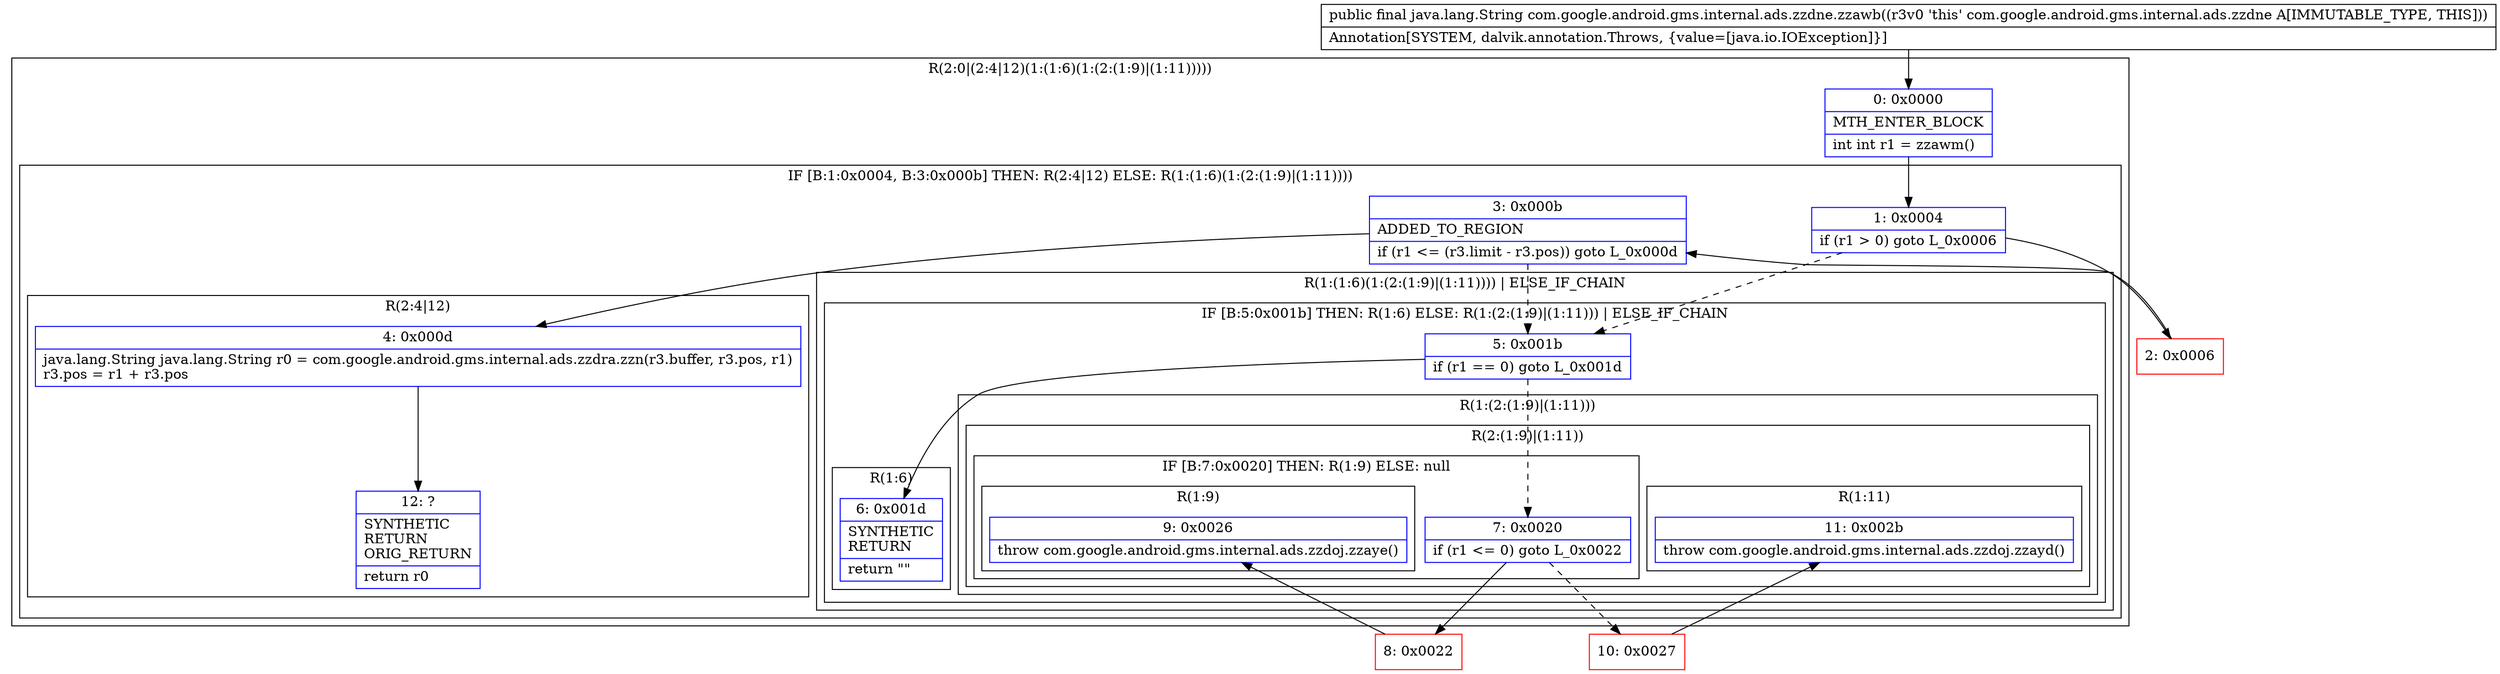 digraph "CFG forcom.google.android.gms.internal.ads.zzdne.zzawb()Ljava\/lang\/String;" {
subgraph cluster_Region_759996371 {
label = "R(2:0|(2:4|12)(1:(1:6)(1:(2:(1:9)|(1:11)))))";
node [shape=record,color=blue];
Node_0 [shape=record,label="{0\:\ 0x0000|MTH_ENTER_BLOCK\l|int int r1 = zzawm()\l}"];
subgraph cluster_IfRegion_723056842 {
label = "IF [B:1:0x0004, B:3:0x000b] THEN: R(2:4|12) ELSE: R(1:(1:6)(1:(2:(1:9)|(1:11))))";
node [shape=record,color=blue];
Node_1 [shape=record,label="{1\:\ 0x0004|if (r1 \> 0) goto L_0x0006\l}"];
Node_3 [shape=record,label="{3\:\ 0x000b|ADDED_TO_REGION\l|if (r1 \<= (r3.limit \- r3.pos)) goto L_0x000d\l}"];
subgraph cluster_Region_1888269457 {
label = "R(2:4|12)";
node [shape=record,color=blue];
Node_4 [shape=record,label="{4\:\ 0x000d|java.lang.String java.lang.String r0 = com.google.android.gms.internal.ads.zzdra.zzn(r3.buffer, r3.pos, r1)\lr3.pos = r1 + r3.pos\l}"];
Node_12 [shape=record,label="{12\:\ ?|SYNTHETIC\lRETURN\lORIG_RETURN\l|return r0\l}"];
}
subgraph cluster_Region_588589860 {
label = "R(1:(1:6)(1:(2:(1:9)|(1:11)))) | ELSE_IF_CHAIN\l";
node [shape=record,color=blue];
subgraph cluster_IfRegion_569681609 {
label = "IF [B:5:0x001b] THEN: R(1:6) ELSE: R(1:(2:(1:9)|(1:11))) | ELSE_IF_CHAIN\l";
node [shape=record,color=blue];
Node_5 [shape=record,label="{5\:\ 0x001b|if (r1 == 0) goto L_0x001d\l}"];
subgraph cluster_Region_335781911 {
label = "R(1:6)";
node [shape=record,color=blue];
Node_6 [shape=record,label="{6\:\ 0x001d|SYNTHETIC\lRETURN\l|return \"\"\l}"];
}
subgraph cluster_Region_1380138093 {
label = "R(1:(2:(1:9)|(1:11)))";
node [shape=record,color=blue];
subgraph cluster_Region_313088098 {
label = "R(2:(1:9)|(1:11))";
node [shape=record,color=blue];
subgraph cluster_IfRegion_1745819427 {
label = "IF [B:7:0x0020] THEN: R(1:9) ELSE: null";
node [shape=record,color=blue];
Node_7 [shape=record,label="{7\:\ 0x0020|if (r1 \<= 0) goto L_0x0022\l}"];
subgraph cluster_Region_409935128 {
label = "R(1:9)";
node [shape=record,color=blue];
Node_9 [shape=record,label="{9\:\ 0x0026|throw com.google.android.gms.internal.ads.zzdoj.zzaye()\l}"];
}
}
subgraph cluster_Region_291837210 {
label = "R(1:11)";
node [shape=record,color=blue];
Node_11 [shape=record,label="{11\:\ 0x002b|throw com.google.android.gms.internal.ads.zzdoj.zzayd()\l}"];
}
}
}
}
}
}
}
Node_2 [shape=record,color=red,label="{2\:\ 0x0006}"];
Node_8 [shape=record,color=red,label="{8\:\ 0x0022}"];
Node_10 [shape=record,color=red,label="{10\:\ 0x0027}"];
MethodNode[shape=record,label="{public final java.lang.String com.google.android.gms.internal.ads.zzdne.zzawb((r3v0 'this' com.google.android.gms.internal.ads.zzdne A[IMMUTABLE_TYPE, THIS]))  | Annotation[SYSTEM, dalvik.annotation.Throws, \{value=[java.io.IOException]\}]\l}"];
MethodNode -> Node_0;
Node_0 -> Node_1;
Node_1 -> Node_2;
Node_1 -> Node_5[style=dashed];
Node_3 -> Node_4;
Node_3 -> Node_5[style=dashed];
Node_4 -> Node_12;
Node_5 -> Node_6;
Node_5 -> Node_7[style=dashed];
Node_7 -> Node_8;
Node_7 -> Node_10[style=dashed];
Node_2 -> Node_3;
Node_8 -> Node_9;
Node_10 -> Node_11;
}

